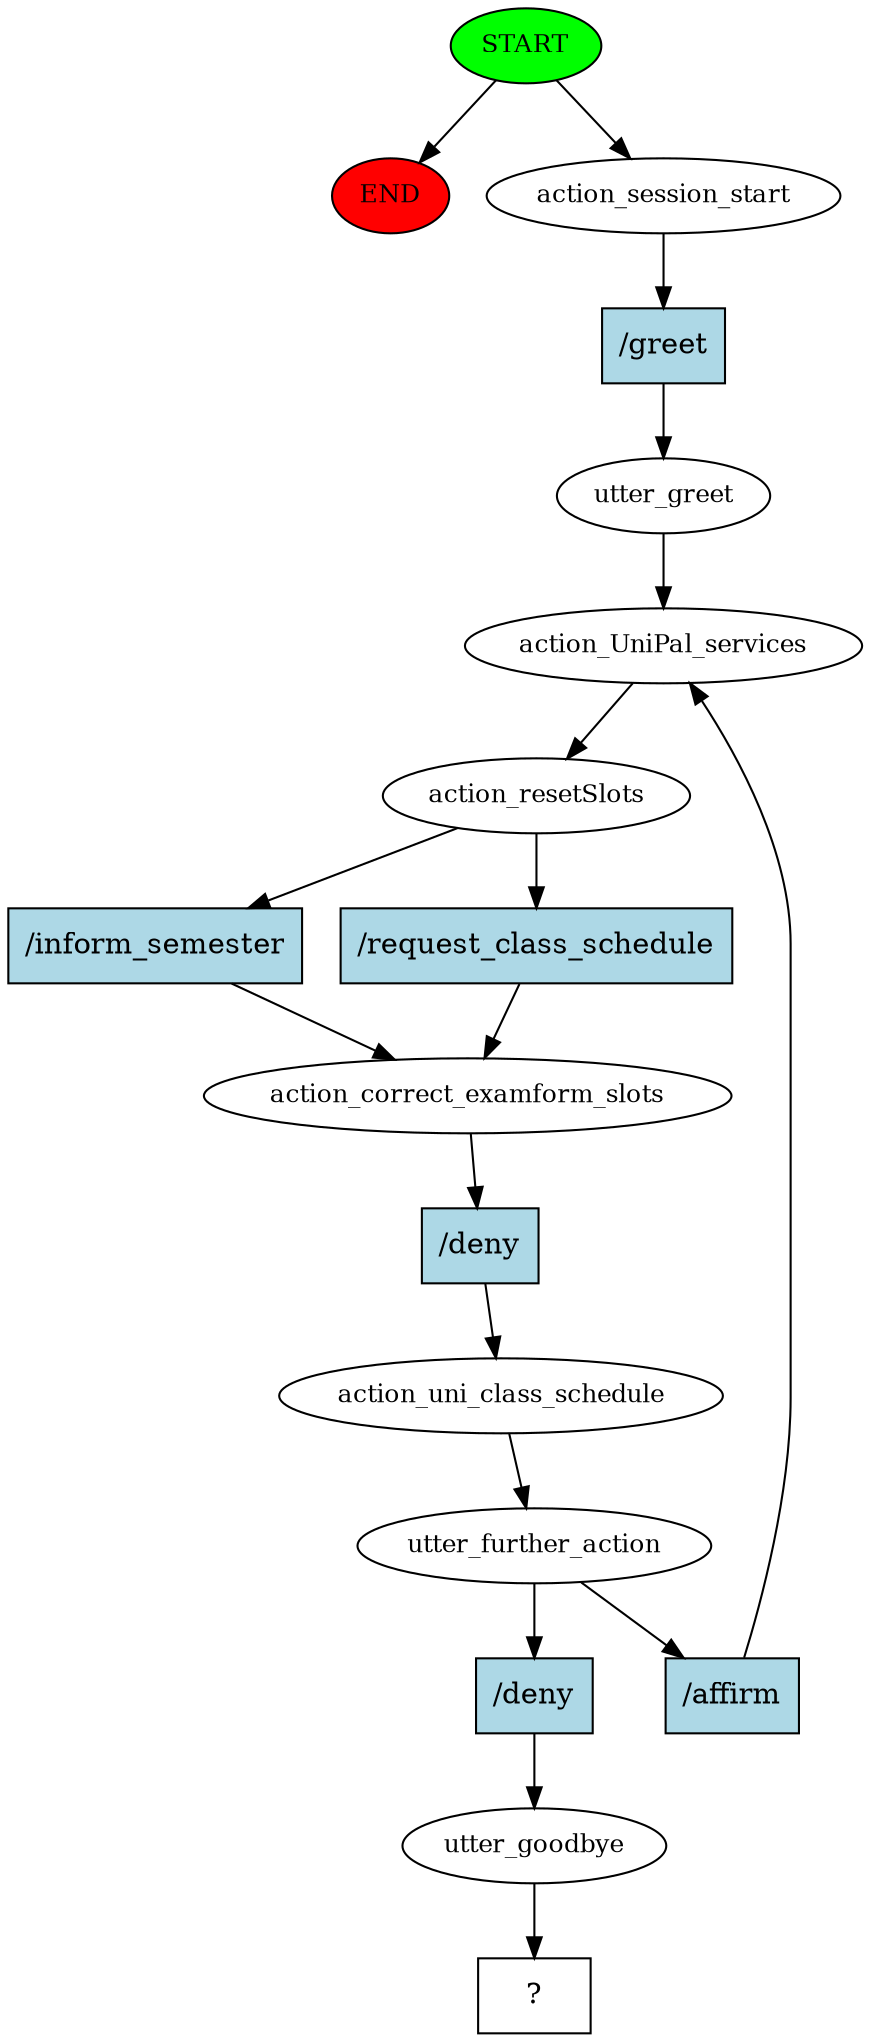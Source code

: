 digraph  {
0 [class="start active", fillcolor=green, fontsize=12, label=START, style=filled];
"-1" [class=end, fillcolor=red, fontsize=12, label=END, style=filled];
1 [class=active, fontsize=12, label=action_session_start];
2 [class=active, fontsize=12, label=utter_greet];
3 [class=active, fontsize=12, label=action_UniPal_services];
4 [class=active, fontsize=12, label=action_resetSlots];
5 [class=active, fontsize=12, label=action_correct_examform_slots];
6 [class=active, fontsize=12, label=action_uni_class_schedule];
7 [class=active, fontsize=12, label=utter_further_action];
13 [class=active, fontsize=12, label=utter_goodbye];
14 [class="intent dashed active", label="  ?  ", shape=rect];
15 [class="intent active", fillcolor=lightblue, label="/greet", shape=rect, style=filled];
16 [class="intent active", fillcolor=lightblue, label="/inform_semester", shape=rect, style=filled];
17 [class="intent active", fillcolor=lightblue, label="/request_class_schedule", shape=rect, style=filled];
18 [class="intent active", fillcolor=lightblue, label="/deny", shape=rect, style=filled];
19 [class="intent active", fillcolor=lightblue, label="/affirm", shape=rect, style=filled];
20 [class="intent active", fillcolor=lightblue, label="/deny", shape=rect, style=filled];
0 -> "-1"  [class="", key=NONE, label=""];
0 -> 1  [class=active, key=NONE, label=""];
1 -> 15  [class=active, key=0];
2 -> 3  [class=active, key=NONE, label=""];
3 -> 4  [class=active, key=NONE, label=""];
4 -> 16  [class=active, key=0];
4 -> 17  [class=active, key=0];
5 -> 18  [class=active, key=0];
6 -> 7  [class=active, key=NONE, label=""];
7 -> 19  [class=active, key=0];
7 -> 20  [class=active, key=0];
13 -> 14  [class=active, key=NONE, label=""];
15 -> 2  [class=active, key=0];
16 -> 5  [class=active, key=0];
17 -> 5  [class=active, key=0];
18 -> 6  [class=active, key=0];
19 -> 3  [class=active, key=0];
20 -> 13  [class=active, key=0];
}
